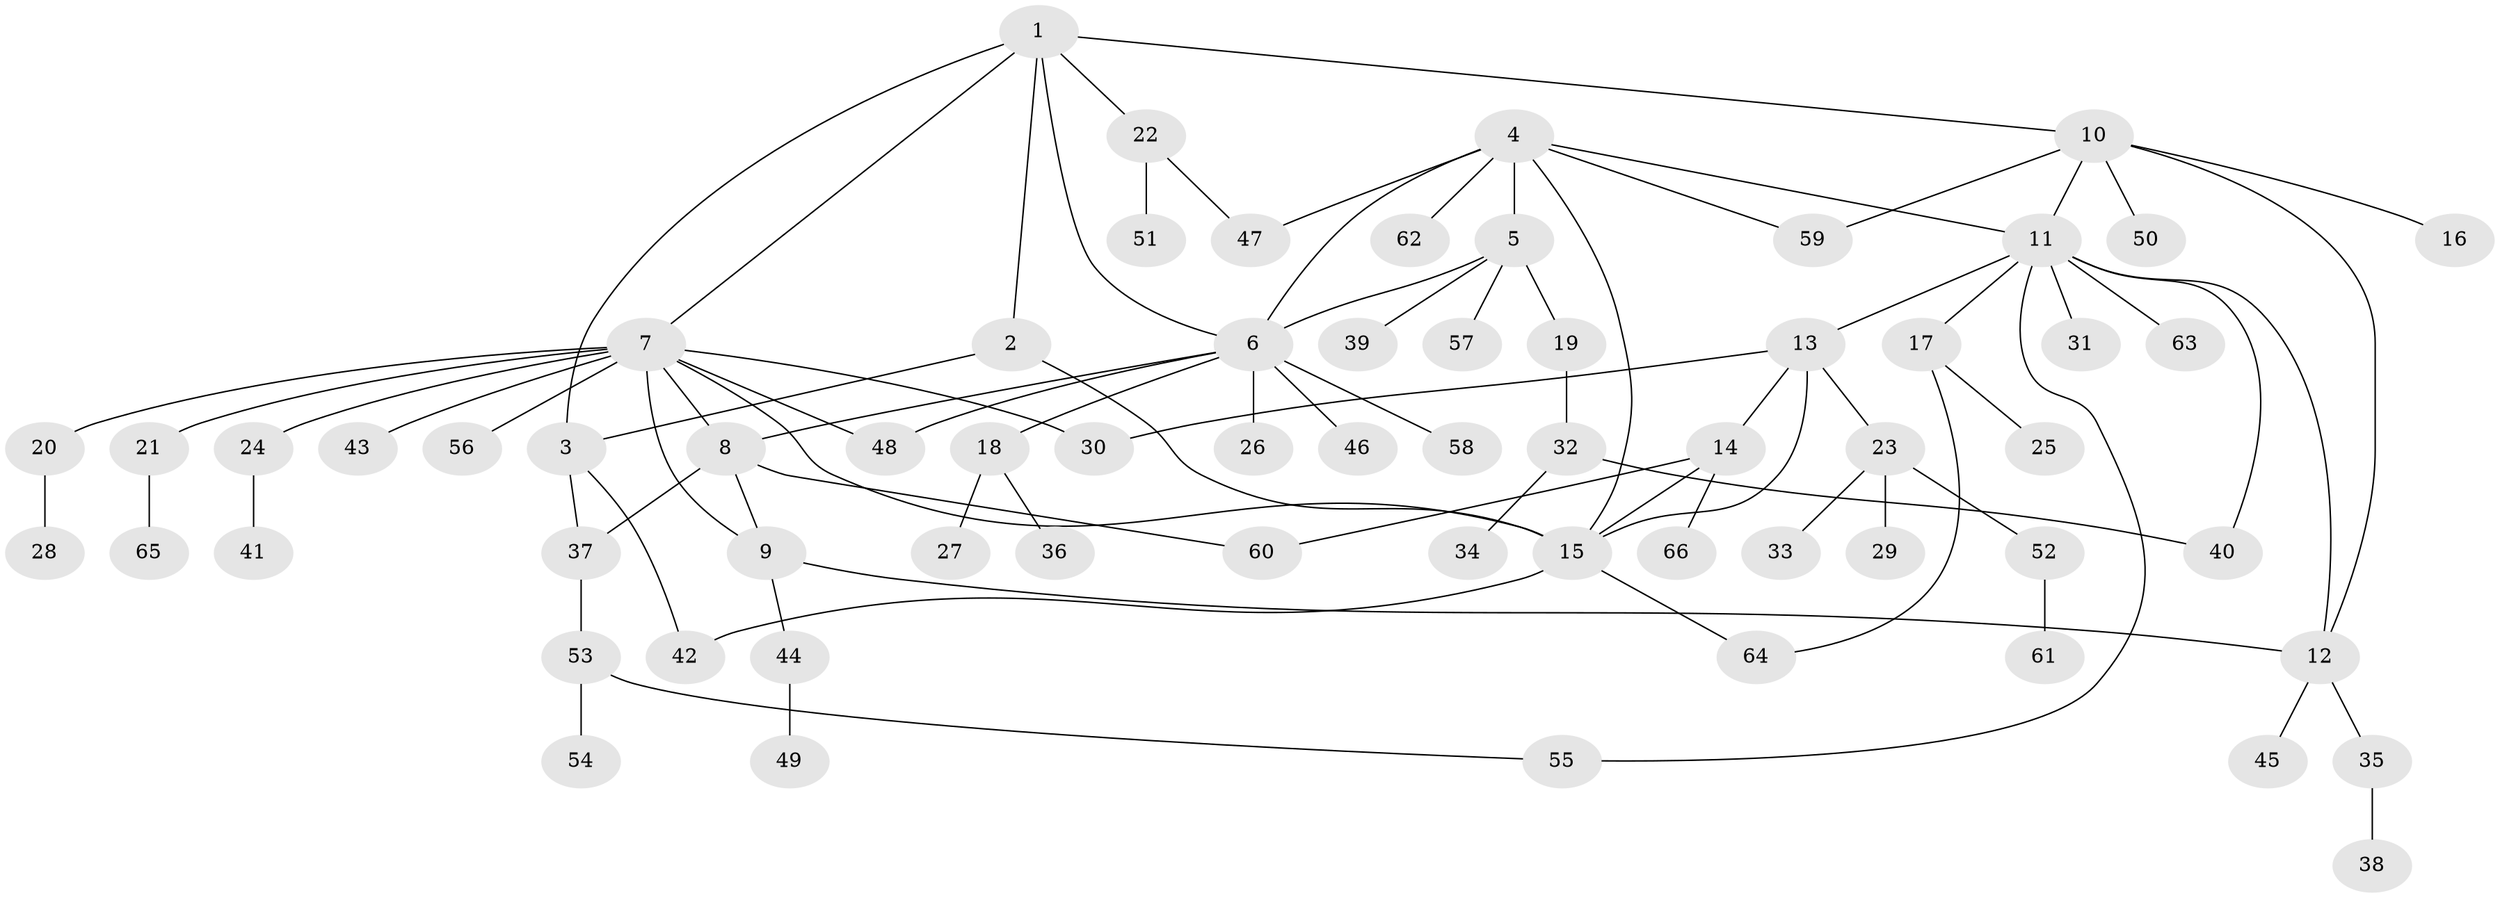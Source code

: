 // Generated by graph-tools (version 1.1) at 2025/54/03/09/25 04:54:53]
// undirected, 66 vertices, 86 edges
graph export_dot {
graph [start="1"]
  node [color=gray90,style=filled];
  1;
  2;
  3;
  4;
  5;
  6;
  7;
  8;
  9;
  10;
  11;
  12;
  13;
  14;
  15;
  16;
  17;
  18;
  19;
  20;
  21;
  22;
  23;
  24;
  25;
  26;
  27;
  28;
  29;
  30;
  31;
  32;
  33;
  34;
  35;
  36;
  37;
  38;
  39;
  40;
  41;
  42;
  43;
  44;
  45;
  46;
  47;
  48;
  49;
  50;
  51;
  52;
  53;
  54;
  55;
  56;
  57;
  58;
  59;
  60;
  61;
  62;
  63;
  64;
  65;
  66;
  1 -- 2;
  1 -- 3;
  1 -- 6;
  1 -- 7;
  1 -- 10;
  1 -- 22;
  2 -- 3;
  2 -- 15;
  3 -- 37;
  3 -- 42;
  4 -- 5;
  4 -- 6;
  4 -- 11;
  4 -- 15;
  4 -- 47;
  4 -- 59;
  4 -- 62;
  5 -- 6;
  5 -- 19;
  5 -- 39;
  5 -- 57;
  6 -- 8;
  6 -- 18;
  6 -- 26;
  6 -- 46;
  6 -- 48;
  6 -- 58;
  7 -- 8;
  7 -- 9;
  7 -- 15;
  7 -- 20;
  7 -- 21;
  7 -- 24;
  7 -- 30;
  7 -- 43;
  7 -- 48;
  7 -- 56;
  8 -- 9;
  8 -- 37;
  8 -- 60;
  9 -- 12;
  9 -- 44;
  10 -- 11;
  10 -- 12;
  10 -- 16;
  10 -- 50;
  10 -- 59;
  11 -- 12;
  11 -- 13;
  11 -- 17;
  11 -- 31;
  11 -- 40;
  11 -- 55;
  11 -- 63;
  12 -- 35;
  12 -- 45;
  13 -- 14;
  13 -- 15;
  13 -- 23;
  13 -- 30;
  14 -- 15;
  14 -- 60;
  14 -- 66;
  15 -- 42;
  15 -- 64;
  17 -- 25;
  17 -- 64;
  18 -- 27;
  18 -- 36;
  19 -- 32;
  20 -- 28;
  21 -- 65;
  22 -- 47;
  22 -- 51;
  23 -- 29;
  23 -- 33;
  23 -- 52;
  24 -- 41;
  32 -- 34;
  32 -- 40;
  35 -- 38;
  37 -- 53;
  44 -- 49;
  52 -- 61;
  53 -- 54;
  53 -- 55;
}
